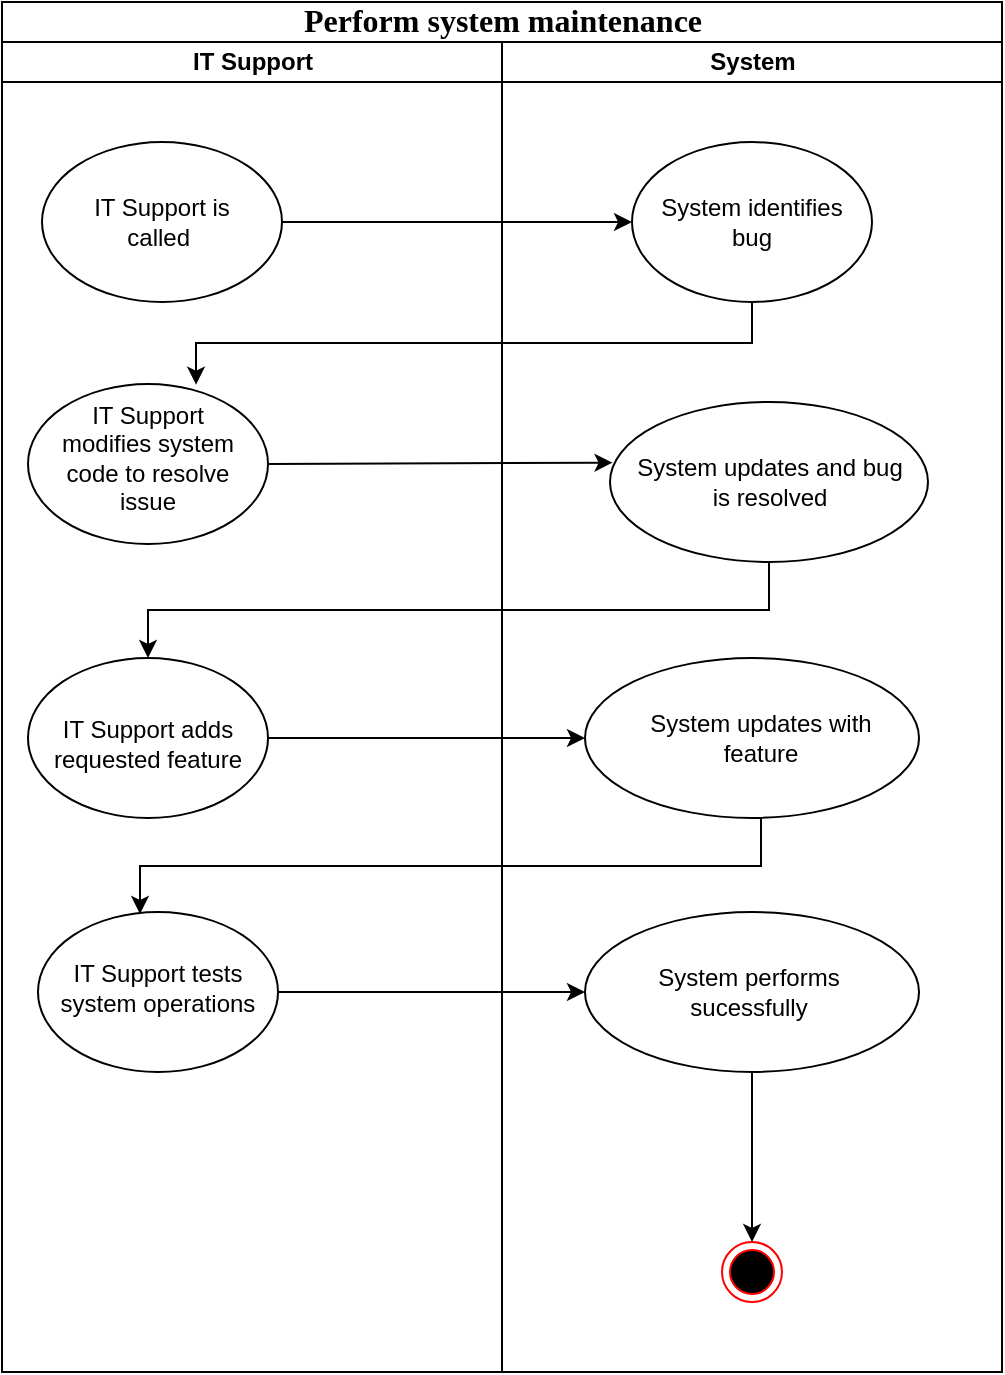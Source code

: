 <mxfile version="17.3.0" type="google"><diagram name="Page-1" id="0783ab3e-0a74-02c8-0abd-f7b4e66b4bec"><mxGraphModel grid="0" page="0" gridSize="10" guides="1" tooltips="1" connect="1" arrows="1" fold="1" pageScale="1" pageWidth="850" pageHeight="1100" background="none" math="0" shadow="0"><root><mxCell id="0"/><mxCell id="1" parent="0"/><mxCell id="1c1d494c118603dd-1" value="&lt;span style=&quot;font-weight: normal&quot; id=&quot;docs-internal-guid-952bc267-7fff-cdf3-cf3e-8a63c47240e4&quot;&gt;&lt;p dir=&quot;ltr&quot; style=&quot;line-height: 1.38 ; margin-top: 0pt ; margin-bottom: 0pt&quot;&gt;&lt;span id=&quot;docs-internal-guid-7d8778c5-7fff-4770-626f-576c1fb4948f&quot;&gt;&lt;/span&gt;&lt;/p&gt;&lt;p dir=&quot;ltr&quot; style=&quot;line-height: 1.38 ; margin-top: 0pt ; margin-bottom: 0pt&quot;&gt;&lt;span id=&quot;docs-internal-guid-18a91192-7fff-933f-e43c-0a2bdea45169&quot;&gt;&lt;/span&gt;&lt;/p&gt;&lt;p dir=&quot;ltr&quot; style=&quot;line-height: 1.38 ; margin-top: 0pt ; margin-bottom: 0pt&quot;&gt;&lt;span style=&quot;font-size: 12pt ; font-family: &amp;#34;times new roman&amp;#34; ; color: rgb(0 , 0 , 0) ; background-color: transparent ; font-weight: 700 ; font-style: normal ; font-variant: normal ; text-decoration: none ; vertical-align: baseline&quot;&gt;Perform system maintenance&lt;/span&gt;&lt;/p&gt;&lt;/span&gt;" style="swimlane;html=1;childLayout=stackLayout;startSize=20;rounded=0;shadow=0;comic=0;labelBackgroundColor=none;strokeWidth=1;fontFamily=Verdana;fontSize=12;align=center;" vertex="1" parent="1"><mxGeometry x="1" y="136" width="500" height="685" as="geometry"/></mxCell><mxCell id="h4e85kLssJTies6gPd6y-16" style="rounded=0;orthogonalLoop=1;jettySize=auto;html=1;exitX=1;exitY=0.5;exitDx=0;exitDy=0;entryX=0;entryY=0.5;entryDx=0;entryDy=0;" edge="1" parent="1c1d494c118603dd-1" source="h4e85kLssJTies6gPd6y-1" target="h4e85kLssJTies6gPd6y-7"><mxGeometry relative="1" as="geometry"/></mxCell><mxCell id="h4e85kLssJTies6gPd6y-17" style="edgeStyle=none;rounded=0;orthogonalLoop=1;jettySize=auto;html=1;exitX=1;exitY=0.5;exitDx=0;exitDy=0;entryX=0.008;entryY=0.379;entryDx=0;entryDy=0;entryPerimeter=0;" edge="1" parent="1c1d494c118603dd-1" source="h4e85kLssJTies6gPd6y-3" target="h4e85kLssJTies6gPd6y-9"><mxGeometry relative="1" as="geometry"/></mxCell><mxCell id="h4e85kLssJTies6gPd6y-20" style="edgeStyle=elbowEdgeStyle;rounded=0;orthogonalLoop=1;jettySize=auto;html=1;exitX=0.5;exitY=1;exitDx=0;exitDy=0;entryX=0.7;entryY=0.004;entryDx=0;entryDy=0;entryPerimeter=0;elbow=vertical;" edge="1" parent="1c1d494c118603dd-1" source="h4e85kLssJTies6gPd6y-7" target="h4e85kLssJTies6gPd6y-3"><mxGeometry relative="1" as="geometry"/></mxCell><mxCell id="1c1d494c118603dd-2" value="IT Support" style="swimlane;html=1;startSize=20;" vertex="1" parent="1c1d494c118603dd-1"><mxGeometry y="20" width="250" height="665" as="geometry"/></mxCell><mxCell id="h4e85kLssJTies6gPd6y-1" value="" style="ellipse;whiteSpace=wrap;html=1;" vertex="1" parent="1c1d494c118603dd-2"><mxGeometry x="20" y="50" width="120" height="80" as="geometry"/></mxCell><mxCell id="h4e85kLssJTies6gPd6y-2" value="IT Support is called&amp;nbsp;" style="text;html=1;strokeColor=none;fillColor=none;align=center;verticalAlign=middle;whiteSpace=wrap;rounded=0;" vertex="1" parent="1c1d494c118603dd-2"><mxGeometry x="30" y="75" width="100" height="30" as="geometry"/></mxCell><mxCell id="h4e85kLssJTies6gPd6y-3" value="" style="ellipse;whiteSpace=wrap;html=1;" vertex="1" parent="1c1d494c118603dd-2"><mxGeometry x="13" y="171" width="120" height="80" as="geometry"/></mxCell><mxCell id="h4e85kLssJTies6gPd6y-4" value="IT Support modifies system code to resolve issue" style="text;html=1;strokeColor=none;fillColor=none;align=center;verticalAlign=middle;whiteSpace=wrap;rounded=0;" vertex="1" parent="1c1d494c118603dd-2"><mxGeometry x="23" y="193" width="100" height="30" as="geometry"/></mxCell><mxCell id="uitT-diLy-koIaeu1uDf-13" value="" style="ellipse;whiteSpace=wrap;html=1;" vertex="1" parent="1c1d494c118603dd-2"><mxGeometry x="13" y="308" width="120" height="80" as="geometry"/></mxCell><mxCell id="uitT-diLy-koIaeu1uDf-14" value="IT Support adds requested feature" style="text;html=1;strokeColor=none;fillColor=none;align=center;verticalAlign=middle;whiteSpace=wrap;rounded=0;" vertex="1" parent="1c1d494c118603dd-2"><mxGeometry x="23" y="336" width="100" height="30" as="geometry"/></mxCell><mxCell id="cvlV5hyJ6qY2nqnbKf8A-1" value="" style="ellipse;whiteSpace=wrap;html=1;" vertex="1" parent="1c1d494c118603dd-2"><mxGeometry x="18" y="435" width="120" height="80" as="geometry"/></mxCell><mxCell id="cvlV5hyJ6qY2nqnbKf8A-2" value="IT Support tests system operations" style="text;html=1;strokeColor=none;fillColor=none;align=center;verticalAlign=middle;whiteSpace=wrap;rounded=0;" vertex="1" parent="1c1d494c118603dd-2"><mxGeometry x="28" y="458" width="100" height="30" as="geometry"/></mxCell><mxCell id="cvlV5hyJ6qY2nqnbKf8A-6" style="edgeStyle=elbowEdgeStyle;rounded=0;orthogonalLoop=1;jettySize=auto;html=1;exitX=0.5;exitY=1;exitDx=0;exitDy=0;entryX=0.5;entryY=0;entryDx=0;entryDy=0;elbow=vertical;" edge="1" parent="1c1d494c118603dd-2"><mxGeometry relative="1" as="geometry"><mxPoint x="379.5" y="388" as="sourcePoint"/><mxPoint x="69" y="436" as="targetPoint"/></mxGeometry></mxCell><mxCell id="1c1d494c118603dd-3" value="System" style="swimlane;html=1;startSize=20;" vertex="1" parent="1c1d494c118603dd-1"><mxGeometry x="250" y="20" width="250" height="665" as="geometry"/></mxCell><mxCell id="h4e85kLssJTies6gPd6y-7" value="" style="ellipse;whiteSpace=wrap;html=1;" vertex="1" parent="1c1d494c118603dd-3"><mxGeometry x="65" y="50" width="120" height="80" as="geometry"/></mxCell><mxCell id="h4e85kLssJTies6gPd6y-8" value="System identifies bug" style="text;html=1;strokeColor=none;fillColor=none;align=center;verticalAlign=middle;whiteSpace=wrap;rounded=0;" vertex="1" parent="1c1d494c118603dd-3"><mxGeometry x="75" y="75" width="100" height="30" as="geometry"/></mxCell><mxCell id="h4e85kLssJTies6gPd6y-9" value="" style="ellipse;whiteSpace=wrap;html=1;" vertex="1" parent="1c1d494c118603dd-3"><mxGeometry x="54" y="180" width="159" height="80" as="geometry"/></mxCell><mxCell id="h4e85kLssJTies6gPd6y-10" value="&lt;span&gt;System updates and bug is resolved&lt;/span&gt;" style="text;html=1;strokeColor=none;fillColor=none;align=center;verticalAlign=middle;whiteSpace=wrap;rounded=0;" vertex="1" parent="1c1d494c118603dd-3"><mxGeometry x="64.5" y="205" width="138" height="30" as="geometry"/></mxCell><mxCell id="h4e85kLssJTies6gPd6y-14" value="" style="ellipse;html=1;shape=endState;fillColor=#000000;strokeColor=#ff0000;" vertex="1" parent="1c1d494c118603dd-3"><mxGeometry x="110" y="600" width="30" height="30" as="geometry"/></mxCell><mxCell id="uitT-diLy-koIaeu1uDf-10" style="edgeStyle=none;rounded=0;orthogonalLoop=1;jettySize=auto;html=1;exitX=0.5;exitY=1;exitDx=0;exitDy=0;entryX=0.5;entryY=0;entryDx=0;entryDy=0;" edge="1" parent="1c1d494c118603dd-3" source="uitT-diLy-koIaeu1uDf-2" target="h4e85kLssJTies6gPd6y-14"><mxGeometry relative="1" as="geometry"><mxPoint x="184" y="502" as="targetPoint"/></mxGeometry></mxCell><mxCell id="uitT-diLy-koIaeu1uDf-2" value="&lt;span style=&quot;color: rgba(0 , 0 , 0 , 0) ; font-family: monospace ; font-size: 0px&quot;&gt;%3CmxGraphModel%3E%3Croot%3E%3CmxCell%20id%3D%220%22%2F%3E%3CmxCell%20id%3D%221%22%20parent%3D%220%22%2F%3E%3CmxCell%20id%3D%222%22%20value%3D%22IT%20Support%20adds%20requested%20feature%22%20style%3D%22text%3Bhtml%3D1%3BstrokeColor%3Dnone%3BfillColor%3Dnone%3Balign%3Dcenter%3BverticalAlign%3Dmiddle%3BwhiteSpace%3Dwrap%3Brounded%3D0%3B%22%20vertex%3D%221%22%20parent%3D%221%22%3E%3CmxGeometry%20x%3D%2276%22%20y%3D%22432%22%20width%3D%22100%22%20height%3D%2230%22%20as%3D%22geometry%22%2F%3E%3C%2FmxCell%3E%3C%2Froot%3E%3C%2FmxGraphModel%3E&lt;/span&gt;" style="ellipse;whiteSpace=wrap;html=1;" vertex="1" parent="1c1d494c118603dd-3"><mxGeometry x="41.5" y="435" width="167" height="80" as="geometry"/></mxCell><mxCell id="cvlV5hyJ6qY2nqnbKf8A-3" value="&lt;span style=&quot;color: rgba(0 , 0 , 0 , 0) ; font-family: monospace ; font-size: 0px&quot;&gt;%3CmxGraphModel%3E%3Croot%3E%3CmxCell%20id%3D%220%22%2F%3E%3CmxCell%20id%3D%221%22%20parent%3D%220%22%2F%3E%3CmxCell%20id%3D%222%22%20value%3D%22IT%20Support%20adds%20requested%20feature%22%20style%3D%22text%3Bhtml%3D1%3BstrokeColor%3Dnone%3BfillColor%3Dnone%3Balign%3Dcenter%3BverticalAlign%3Dmiddle%3BwhiteSpace%3Dwrap%3Brounded%3D0%3B%22%20vertex%3D%221%22%20parent%3D%221%22%3E%3CmxGeometry%20x%3D%2276%22%20y%3D%22432%22%20width%3D%22100%22%20height%3D%2230%22%20as%3D%22geometry%22%2F%3E%3C%2FmxCell%3E%3C%2Froot%3E%3C%2FmxGraphModel%3E&lt;/span&gt;" style="ellipse;whiteSpace=wrap;html=1;" vertex="1" parent="1c1d494c118603dd-3"><mxGeometry x="41.5" y="308" width="167" height="80" as="geometry"/></mxCell><mxCell id="uitT-diLy-koIaeu1uDf-4" value="System updates with feature" style="text;html=1;strokeColor=none;fillColor=none;align=center;verticalAlign=middle;whiteSpace=wrap;rounded=0;" vertex="1" parent="1c1d494c118603dd-3"><mxGeometry x="71" y="333" width="117" height="30" as="geometry"/></mxCell><mxCell id="cvlV5hyJ6qY2nqnbKf8A-5" value="System performs sucessfully" style="text;html=1;strokeColor=none;fillColor=none;align=center;verticalAlign=middle;whiteSpace=wrap;rounded=0;" vertex="1" parent="1c1d494c118603dd-3"><mxGeometry x="65" y="460" width="117" height="30" as="geometry"/></mxCell><mxCell id="uitT-diLy-koIaeu1uDf-17" style="edgeStyle=none;rounded=0;orthogonalLoop=1;jettySize=auto;html=1;exitX=1;exitY=0.5;exitDx=0;exitDy=0;entryX=0;entryY=0.5;entryDx=0;entryDy=0;" edge="1" parent="1c1d494c118603dd-1" source="uitT-diLy-koIaeu1uDf-13" target="cvlV5hyJ6qY2nqnbKf8A-3"><mxGeometry relative="1" as="geometry"/></mxCell><mxCell id="uitT-diLy-koIaeu1uDf-18" style="edgeStyle=elbowEdgeStyle;rounded=0;orthogonalLoop=1;jettySize=auto;html=1;exitX=0.5;exitY=1;exitDx=0;exitDy=0;entryX=0.5;entryY=0;entryDx=0;entryDy=0;elbow=vertical;" edge="1" parent="1c1d494c118603dd-1" source="h4e85kLssJTies6gPd6y-9" target="uitT-diLy-koIaeu1uDf-13"><mxGeometry relative="1" as="geometry"/></mxCell><mxCell id="cvlV5hyJ6qY2nqnbKf8A-9" style="rounded=0;orthogonalLoop=1;jettySize=auto;html=1;exitX=1;exitY=0.5;exitDx=0;exitDy=0;entryX=0;entryY=0.5;entryDx=0;entryDy=0;" edge="1" parent="1c1d494c118603dd-1" source="cvlV5hyJ6qY2nqnbKf8A-1" target="uitT-diLy-koIaeu1uDf-2"><mxGeometry relative="1" as="geometry"/></mxCell></root></mxGraphModel></diagram></mxfile>